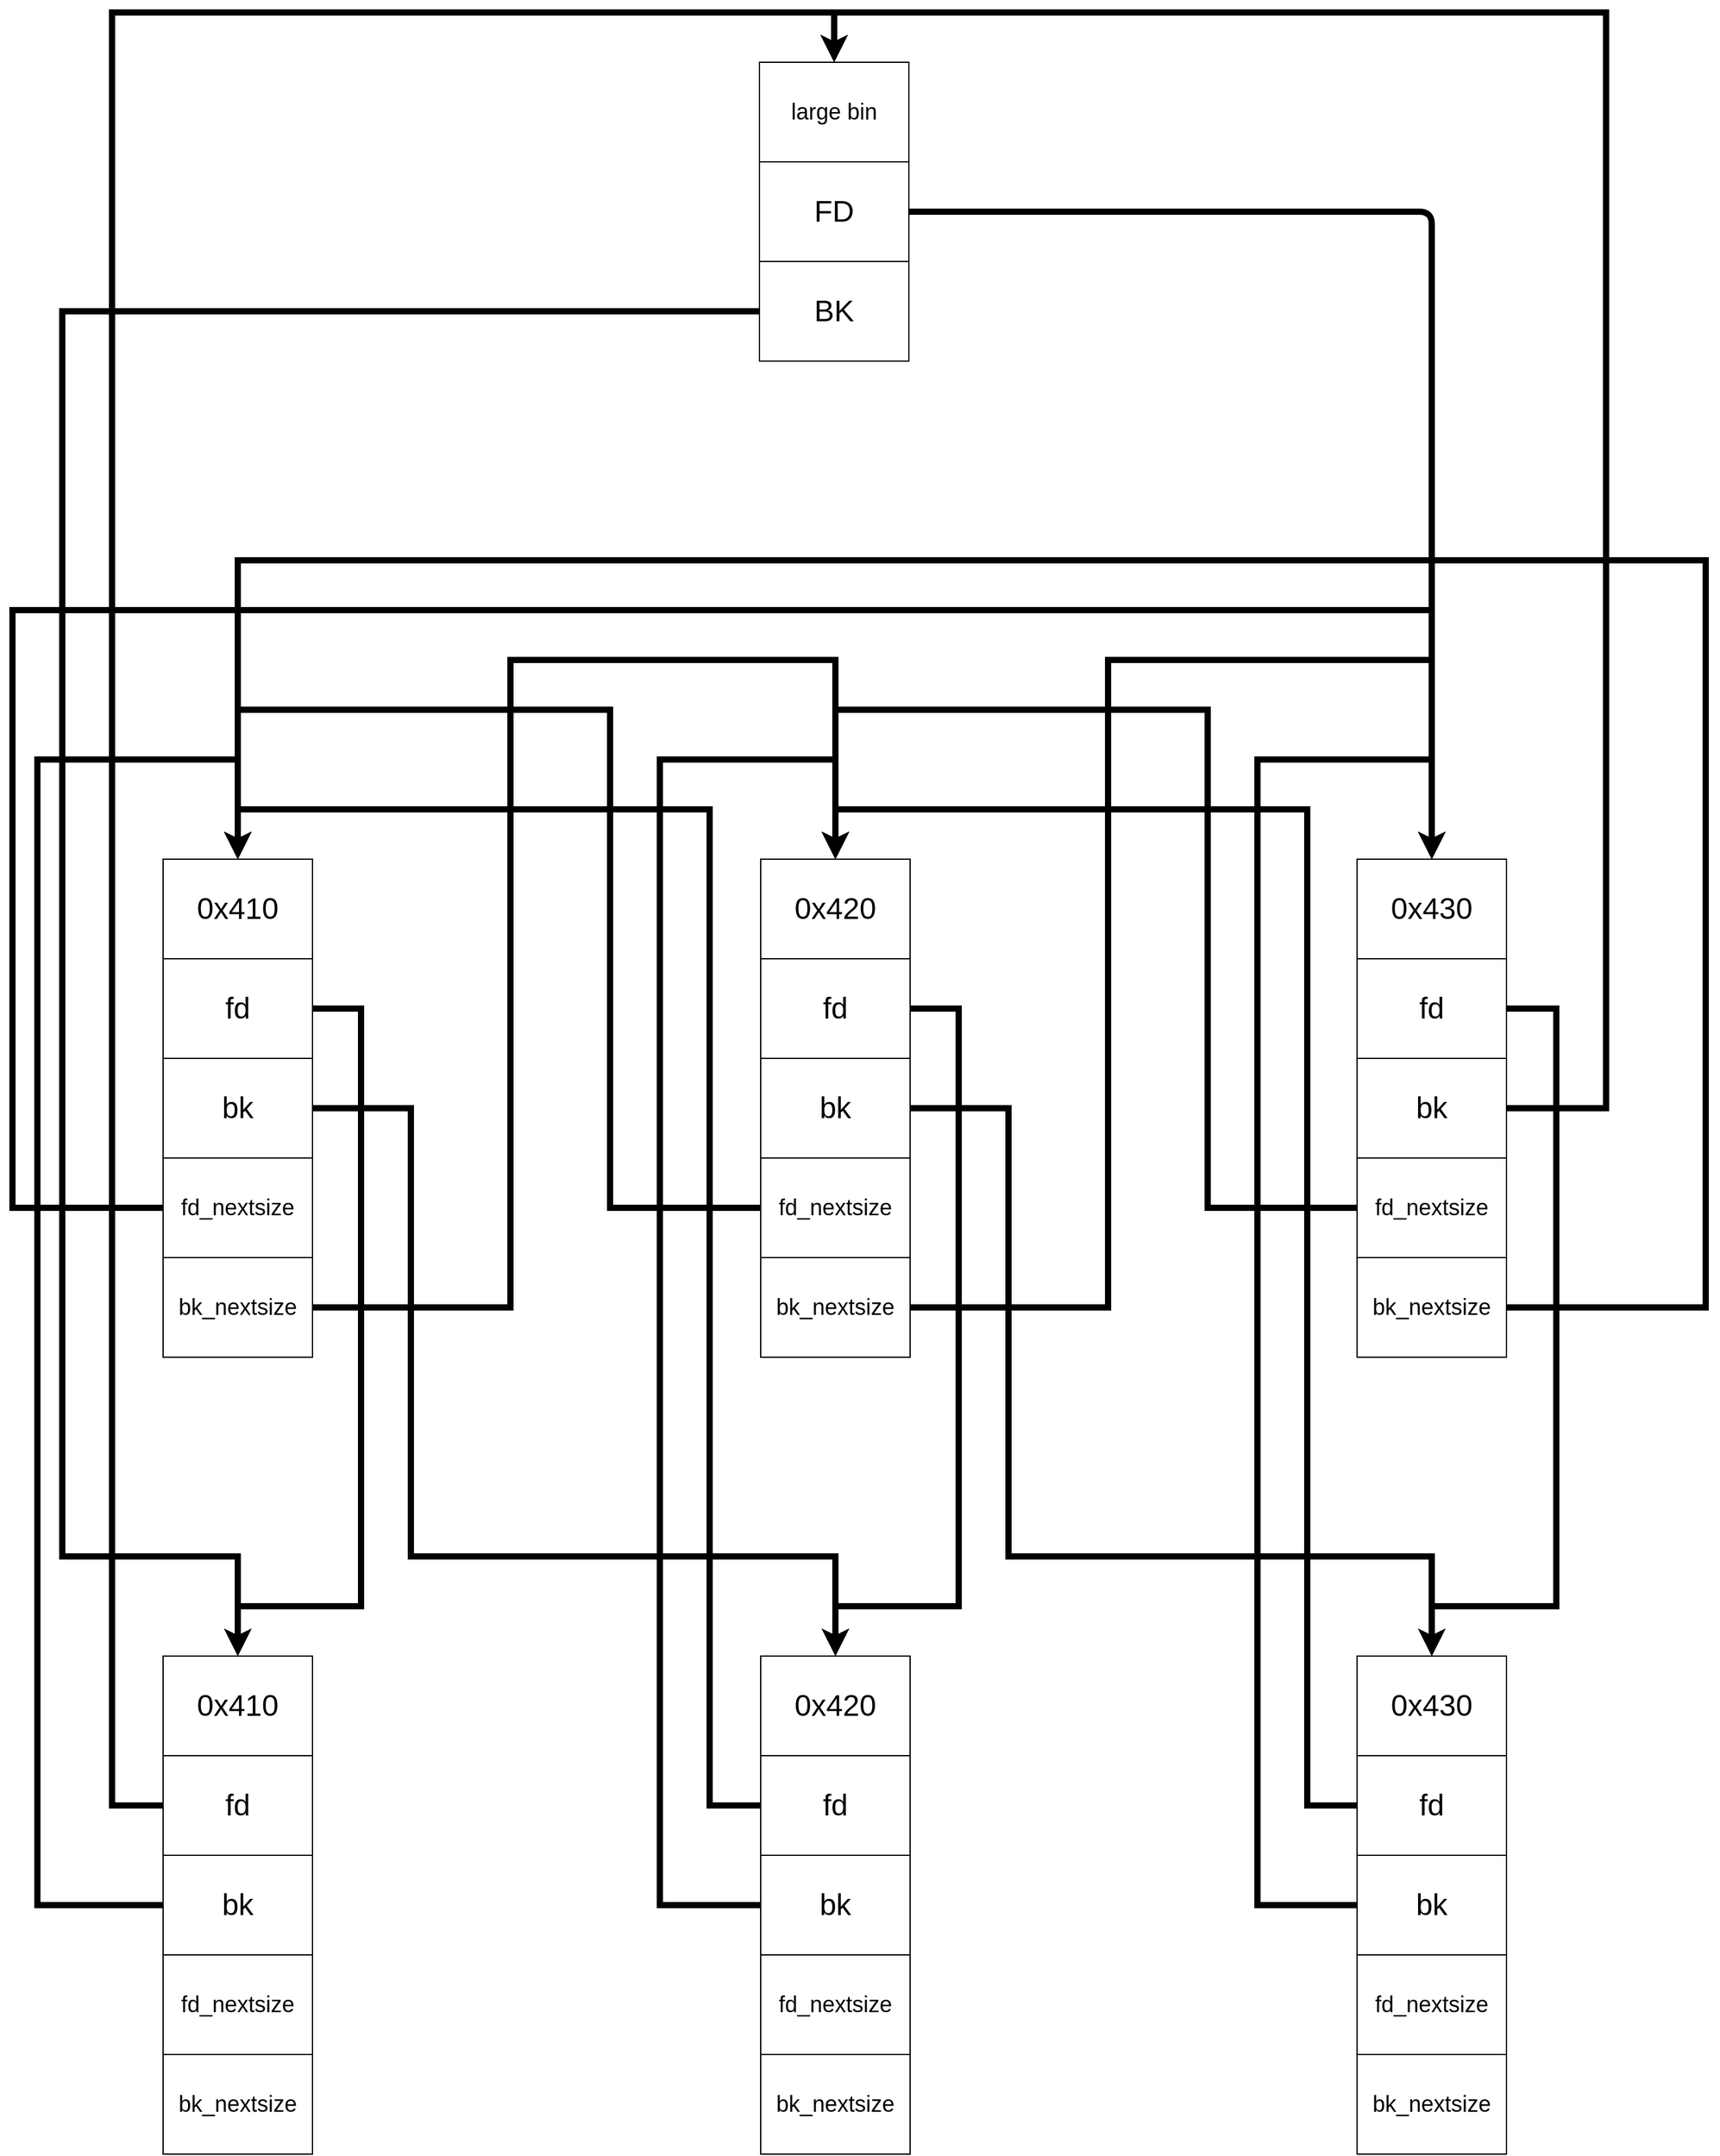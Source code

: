 <mxfile version="24.7.5">
  <diagram id="8qkl6YCMyCijxVX-pLjr" name="第 1 页">
    <mxGraphModel dx="1753" dy="1739" grid="1" gridSize="10" guides="1" tooltips="1" connect="1" arrows="1" fold="1" page="1" pageScale="1" pageWidth="827" pageHeight="1169" math="0" shadow="0">
      <root>
        <mxCell id="0" />
        <mxCell id="1" parent="0" />
        <mxCell id="2" value="" style="rounded=0;whiteSpace=wrap;html=1;" parent="1" vertex="1">
          <mxGeometry x="1121" y="720" width="120" height="400" as="geometry" />
        </mxCell>
        <mxCell id="3" value="&lt;font style=&quot;font-size: 24px;&quot;&gt;0x410&lt;/font&gt;" style="rounded=0;whiteSpace=wrap;html=1;" parent="1" vertex="1">
          <mxGeometry x="1121" y="720" width="120" height="80" as="geometry" />
        </mxCell>
        <mxCell id="lCQpuxM8vOvWSEWwVI5c-75" style="edgeStyle=orthogonalEdgeStyle;rounded=0;orthogonalLoop=1;jettySize=auto;html=1;exitX=1;exitY=0.5;exitDx=0;exitDy=0;entryX=0.5;entryY=0;entryDx=0;entryDy=0;strokeWidth=5;" edge="1" parent="1" source="8" target="43">
          <mxGeometry relative="1" as="geometry">
            <Array as="points">
              <mxPoint x="1280" y="840" />
              <mxPoint x="1280" y="1320" />
              <mxPoint x="1181" y="1320" />
            </Array>
          </mxGeometry>
        </mxCell>
        <mxCell id="8" value="&lt;font style=&quot;font-size: 24px;&quot;&gt;fd&lt;/font&gt;" style="rounded=0;whiteSpace=wrap;html=1;" parent="1" vertex="1">
          <mxGeometry x="1121" y="800" width="120" height="80" as="geometry" />
        </mxCell>
        <mxCell id="lCQpuxM8vOvWSEWwVI5c-83" style="edgeStyle=orthogonalEdgeStyle;rounded=0;orthogonalLoop=1;jettySize=auto;html=1;exitX=1;exitY=0.5;exitDx=0;exitDy=0;entryX=0.5;entryY=0;entryDx=0;entryDy=0;strokeWidth=5;" edge="1" parent="1" source="9" target="49">
          <mxGeometry relative="1" as="geometry">
            <Array as="points">
              <mxPoint x="1320" y="920" />
              <mxPoint x="1320" y="1280" />
              <mxPoint x="1661" y="1280" />
            </Array>
          </mxGeometry>
        </mxCell>
        <mxCell id="9" value="&lt;font style=&quot;font-size: 24px;&quot;&gt;bk&lt;/font&gt;" style="rounded=0;whiteSpace=wrap;html=1;" parent="1" vertex="1">
          <mxGeometry x="1121" y="880" width="120" height="80" as="geometry" />
        </mxCell>
        <mxCell id="lCQpuxM8vOvWSEWwVI5c-93" style="edgeStyle=orthogonalEdgeStyle;rounded=0;orthogonalLoop=1;jettySize=auto;html=1;exitX=0;exitY=0.5;exitDx=0;exitDy=0;entryX=0.5;entryY=0;entryDx=0;entryDy=0;strokeWidth=5;" edge="1" parent="1" source="10" target="19">
          <mxGeometry relative="1" as="geometry">
            <Array as="points">
              <mxPoint x="1000" y="1000" />
              <mxPoint x="1000" y="520" />
              <mxPoint x="2140" y="520" />
            </Array>
          </mxGeometry>
        </mxCell>
        <mxCell id="10" value="&lt;font style=&quot;font-size: 18px;&quot;&gt;fd_nextsize&lt;/font&gt;" style="rounded=0;whiteSpace=wrap;html=1;" parent="1" vertex="1">
          <mxGeometry x="1121" y="960" width="120" height="80" as="geometry" />
        </mxCell>
        <mxCell id="lCQpuxM8vOvWSEWwVI5c-90" style="edgeStyle=orthogonalEdgeStyle;rounded=0;orthogonalLoop=1;jettySize=auto;html=1;exitX=1;exitY=0.5;exitDx=0;exitDy=0;entryX=0.5;entryY=0;entryDx=0;entryDy=0;strokeWidth=5;" edge="1" parent="1" source="11" target="13">
          <mxGeometry relative="1" as="geometry">
            <Array as="points">
              <mxPoint x="1400" y="1080" />
              <mxPoint x="1400" y="560" />
              <mxPoint x="1661" y="560" />
            </Array>
          </mxGeometry>
        </mxCell>
        <mxCell id="11" value="&lt;font style=&quot;font-size: 18px;&quot;&gt;bk_nextsize&lt;/font&gt;" style="rounded=0;whiteSpace=wrap;html=1;" parent="1" vertex="1">
          <mxGeometry x="1121" y="1040" width="120" height="80" as="geometry" />
        </mxCell>
        <mxCell id="12" value="" style="rounded=0;whiteSpace=wrap;html=1;" parent="1" vertex="1">
          <mxGeometry x="1601" y="720" width="120" height="400" as="geometry" />
        </mxCell>
        <mxCell id="13" value="&lt;font style=&quot;font-size: 24px;&quot;&gt;0x420&lt;/font&gt;" style="rounded=0;whiteSpace=wrap;html=1;" parent="1" vertex="1">
          <mxGeometry x="1601" y="720" width="120" height="80" as="geometry" />
        </mxCell>
        <mxCell id="lCQpuxM8vOvWSEWwVI5c-73" style="edgeStyle=orthogonalEdgeStyle;rounded=0;orthogonalLoop=1;jettySize=auto;html=1;entryX=0.5;entryY=0;entryDx=0;entryDy=0;exitX=1;exitY=0.5;exitDx=0;exitDy=0;strokeWidth=5;" edge="1" parent="1" source="14" target="49">
          <mxGeometry relative="1" as="geometry">
            <mxPoint x="1790" y="1020" as="sourcePoint" />
            <Array as="points">
              <mxPoint x="1760" y="840" />
              <mxPoint x="1760" y="1320" />
              <mxPoint x="1661" y="1320" />
            </Array>
          </mxGeometry>
        </mxCell>
        <mxCell id="14" value="&lt;font style=&quot;font-size: 24px;&quot;&gt;fd&lt;/font&gt;" style="rounded=0;whiteSpace=wrap;html=1;" parent="1" vertex="1">
          <mxGeometry x="1601" y="800" width="120" height="80" as="geometry" />
        </mxCell>
        <mxCell id="lCQpuxM8vOvWSEWwVI5c-85" style="edgeStyle=orthogonalEdgeStyle;rounded=0;orthogonalLoop=1;jettySize=auto;html=1;exitX=1;exitY=0.5;exitDx=0;exitDy=0;entryX=0.5;entryY=0;entryDx=0;entryDy=0;strokeWidth=5;" edge="1" parent="1" source="15" target="55">
          <mxGeometry relative="1" as="geometry">
            <Array as="points">
              <mxPoint x="1800" y="920" />
              <mxPoint x="1800" y="1280" />
              <mxPoint x="2140" y="1280" />
            </Array>
          </mxGeometry>
        </mxCell>
        <mxCell id="15" value="&lt;font style=&quot;font-size: 24px;&quot;&gt;bk&lt;/font&gt;" style="rounded=0;whiteSpace=wrap;html=1;" parent="1" vertex="1">
          <mxGeometry x="1601" y="880" width="120" height="80" as="geometry" />
        </mxCell>
        <mxCell id="lCQpuxM8vOvWSEWwVI5c-89" style="edgeStyle=orthogonalEdgeStyle;rounded=0;orthogonalLoop=1;jettySize=auto;html=1;exitX=0;exitY=0.5;exitDx=0;exitDy=0;entryX=0.5;entryY=0;entryDx=0;entryDy=0;strokeWidth=5;" edge="1" parent="1" source="16" target="3">
          <mxGeometry relative="1" as="geometry">
            <Array as="points">
              <mxPoint x="1480" y="1000" />
              <mxPoint x="1480" y="600" />
              <mxPoint x="1181" y="600" />
            </Array>
          </mxGeometry>
        </mxCell>
        <mxCell id="16" value="&lt;font style=&quot;font-size: 18px;&quot;&gt;fd_nextsize&lt;/font&gt;" style="rounded=0;whiteSpace=wrap;html=1;" parent="1" vertex="1">
          <mxGeometry x="1601" y="960" width="120" height="80" as="geometry" />
        </mxCell>
        <mxCell id="lCQpuxM8vOvWSEWwVI5c-91" style="edgeStyle=orthogonalEdgeStyle;rounded=0;orthogonalLoop=1;jettySize=auto;html=1;exitX=1;exitY=0.5;exitDx=0;exitDy=0;entryX=0.5;entryY=0;entryDx=0;entryDy=0;strokeWidth=5;" edge="1" parent="1" source="17" target="19">
          <mxGeometry relative="1" as="geometry">
            <Array as="points">
              <mxPoint x="1880" y="1080" />
              <mxPoint x="1880" y="560" />
              <mxPoint x="2140" y="560" />
            </Array>
          </mxGeometry>
        </mxCell>
        <mxCell id="17" value="&lt;font style=&quot;font-size: 18px;&quot;&gt;bk_nextsize&lt;/font&gt;" style="rounded=0;whiteSpace=wrap;html=1;" parent="1" vertex="1">
          <mxGeometry x="1601" y="1040" width="120" height="80" as="geometry" />
        </mxCell>
        <mxCell id="18" value="" style="rounded=0;whiteSpace=wrap;html=1;" parent="1" vertex="1">
          <mxGeometry x="2080" y="720" width="120" height="400" as="geometry" />
        </mxCell>
        <mxCell id="19" value="&lt;font style=&quot;font-size: 24px;&quot;&gt;0x430&lt;/font&gt;" style="rounded=0;whiteSpace=wrap;html=1;" parent="1" vertex="1">
          <mxGeometry x="2080" y="720" width="120" height="80" as="geometry" />
        </mxCell>
        <mxCell id="lCQpuxM8vOvWSEWwVI5c-71" style="edgeStyle=orthogonalEdgeStyle;rounded=0;orthogonalLoop=1;jettySize=auto;html=1;entryX=0.5;entryY=0;entryDx=0;entryDy=0;exitX=1;exitY=0.5;exitDx=0;exitDy=0;strokeWidth=5;" edge="1" parent="1" source="20" target="55">
          <mxGeometry relative="1" as="geometry">
            <Array as="points">
              <mxPoint x="2240" y="840" />
              <mxPoint x="2240" y="1320" />
              <mxPoint x="2140" y="1320" />
            </Array>
          </mxGeometry>
        </mxCell>
        <mxCell id="20" value="&lt;font style=&quot;font-size: 24px;&quot;&gt;fd&lt;/font&gt;" style="rounded=0;whiteSpace=wrap;html=1;" parent="1" vertex="1">
          <mxGeometry x="2080" y="800" width="120" height="80" as="geometry" />
        </mxCell>
        <mxCell id="lCQpuxM8vOvWSEWwVI5c-87" style="edgeStyle=orthogonalEdgeStyle;rounded=0;orthogonalLoop=1;jettySize=auto;html=1;exitX=1;exitY=0.5;exitDx=0;exitDy=0;entryX=0.5;entryY=0;entryDx=0;entryDy=0;strokeWidth=5;" edge="1" parent="1" source="21" target="61">
          <mxGeometry relative="1" as="geometry">
            <Array as="points">
              <mxPoint x="2280" y="920" />
              <mxPoint x="2280" y="40" />
              <mxPoint x="1660" y="40" />
            </Array>
          </mxGeometry>
        </mxCell>
        <mxCell id="21" value="&lt;font style=&quot;font-size: 24px;&quot;&gt;bk&lt;/font&gt;" style="rounded=0;whiteSpace=wrap;html=1;" parent="1" vertex="1">
          <mxGeometry x="2080" y="880" width="120" height="80" as="geometry" />
        </mxCell>
        <mxCell id="lCQpuxM8vOvWSEWwVI5c-88" style="edgeStyle=orthogonalEdgeStyle;rounded=0;orthogonalLoop=1;jettySize=auto;html=1;exitX=0;exitY=0.5;exitDx=0;exitDy=0;entryX=0.5;entryY=0;entryDx=0;entryDy=0;strokeWidth=5;" edge="1" parent="1" source="22" target="13">
          <mxGeometry relative="1" as="geometry">
            <Array as="points">
              <mxPoint x="1960" y="1000" />
              <mxPoint x="1960" y="600" />
              <mxPoint x="1661" y="600" />
            </Array>
          </mxGeometry>
        </mxCell>
        <mxCell id="22" value="&lt;font style=&quot;font-size: 18px;&quot;&gt;fd_nextsize&lt;/font&gt;" style="rounded=0;whiteSpace=wrap;html=1;" parent="1" vertex="1">
          <mxGeometry x="2080" y="960" width="120" height="80" as="geometry" />
        </mxCell>
        <mxCell id="lCQpuxM8vOvWSEWwVI5c-94" style="edgeStyle=orthogonalEdgeStyle;rounded=0;orthogonalLoop=1;jettySize=auto;html=1;exitX=1;exitY=0.5;exitDx=0;exitDy=0;entryX=0.5;entryY=0;entryDx=0;entryDy=0;strokeWidth=5;" edge="1" parent="1" source="23" target="3">
          <mxGeometry relative="1" as="geometry">
            <Array as="points">
              <mxPoint x="2360" y="1080" />
              <mxPoint x="2360" y="480" />
              <mxPoint x="1181" y="480" />
            </Array>
          </mxGeometry>
        </mxCell>
        <mxCell id="23" value="&lt;font style=&quot;font-size: 18px;&quot;&gt;bk_nextsize&lt;/font&gt;" style="rounded=0;whiteSpace=wrap;html=1;" parent="1" vertex="1">
          <mxGeometry x="2080" y="1040" width="120" height="80" as="geometry" />
        </mxCell>
        <mxCell id="42" value="" style="rounded=0;whiteSpace=wrap;html=1;" parent="1" vertex="1">
          <mxGeometry x="1121" y="1360" width="120" height="400" as="geometry" />
        </mxCell>
        <mxCell id="43" value="&lt;font style=&quot;font-size: 24px;&quot;&gt;0x410&lt;/font&gt;" style="rounded=0;whiteSpace=wrap;html=1;" parent="1" vertex="1">
          <mxGeometry x="1121" y="1360" width="120" height="80" as="geometry" />
        </mxCell>
        <mxCell id="lCQpuxM8vOvWSEWwVI5c-77" style="edgeStyle=orthogonalEdgeStyle;rounded=0;orthogonalLoop=1;jettySize=auto;html=1;exitX=0;exitY=0.5;exitDx=0;exitDy=0;entryX=0.5;entryY=0;entryDx=0;entryDy=0;strokeWidth=5;" edge="1" parent="1" source="44" target="61">
          <mxGeometry relative="1" as="geometry">
            <Array as="points">
              <mxPoint x="1080" y="1480" />
              <mxPoint x="1080" y="40" />
              <mxPoint x="1660" y="40" />
            </Array>
          </mxGeometry>
        </mxCell>
        <mxCell id="44" value="&lt;font style=&quot;font-size: 24px;&quot;&gt;fd&lt;/font&gt;" style="rounded=0;whiteSpace=wrap;html=1;" parent="1" vertex="1">
          <mxGeometry x="1121" y="1440" width="120" height="80" as="geometry" />
        </mxCell>
        <mxCell id="lCQpuxM8vOvWSEWwVI5c-81" style="edgeStyle=orthogonalEdgeStyle;rounded=0;orthogonalLoop=1;jettySize=auto;html=1;exitX=0;exitY=0.5;exitDx=0;exitDy=0;entryX=0.5;entryY=0;entryDx=0;entryDy=0;strokeWidth=5;" edge="1" parent="1" source="45" target="3">
          <mxGeometry relative="1" as="geometry">
            <Array as="points">
              <mxPoint x="1020" y="1560" />
              <mxPoint x="1020" y="640" />
              <mxPoint x="1181" y="640" />
            </Array>
          </mxGeometry>
        </mxCell>
        <mxCell id="45" value="&lt;font style=&quot;font-size: 24px;&quot;&gt;bk&lt;/font&gt;" style="rounded=0;whiteSpace=wrap;html=1;" parent="1" vertex="1">
          <mxGeometry x="1121" y="1520" width="120" height="80" as="geometry" />
        </mxCell>
        <mxCell id="46" value="&lt;font style=&quot;font-size: 18px;&quot;&gt;fd_nextsize&lt;/font&gt;" style="rounded=0;whiteSpace=wrap;html=1;" parent="1" vertex="1">
          <mxGeometry x="1121" y="1600" width="120" height="80" as="geometry" />
        </mxCell>
        <mxCell id="47" value="&lt;font style=&quot;font-size: 18px;&quot;&gt;bk_nextsize&lt;/font&gt;" style="rounded=0;whiteSpace=wrap;html=1;" parent="1" vertex="1">
          <mxGeometry x="1121" y="1680" width="120" height="80" as="geometry" />
        </mxCell>
        <mxCell id="48" value="" style="rounded=0;whiteSpace=wrap;html=1;" parent="1" vertex="1">
          <mxGeometry x="1601" y="1360" width="120" height="400" as="geometry" />
        </mxCell>
        <mxCell id="49" value="&lt;font style=&quot;font-size: 24px;&quot;&gt;0x420&lt;/font&gt;" style="rounded=0;whiteSpace=wrap;html=1;" parent="1" vertex="1">
          <mxGeometry x="1601" y="1360" width="120" height="80" as="geometry" />
        </mxCell>
        <mxCell id="lCQpuxM8vOvWSEWwVI5c-74" style="edgeStyle=orthogonalEdgeStyle;rounded=0;orthogonalLoop=1;jettySize=auto;html=1;exitX=0;exitY=0.5;exitDx=0;exitDy=0;entryX=0.5;entryY=0;entryDx=0;entryDy=0;strokeWidth=5;" edge="1" parent="1" source="50" target="3">
          <mxGeometry relative="1" as="geometry">
            <Array as="points">
              <mxPoint x="1560" y="1480" />
              <mxPoint x="1560" y="680" />
              <mxPoint x="1181" y="680" />
            </Array>
          </mxGeometry>
        </mxCell>
        <mxCell id="lCQpuxM8vOvWSEWwVI5c-84" style="edgeStyle=orthogonalEdgeStyle;rounded=0;orthogonalLoop=1;jettySize=auto;html=1;exitX=0;exitY=0.5;exitDx=0;exitDy=0;entryX=0.5;entryY=0;entryDx=0;entryDy=0;strokeWidth=5;" edge="1" parent="1" source="51" target="13">
          <mxGeometry relative="1" as="geometry">
            <Array as="points">
              <mxPoint x="1520" y="1560" />
              <mxPoint x="1520" y="640" />
              <mxPoint x="1661" y="640" />
            </Array>
          </mxGeometry>
        </mxCell>
        <mxCell id="50" value="&lt;font style=&quot;font-size: 24px;&quot;&gt;fd&lt;/font&gt;" style="rounded=0;whiteSpace=wrap;html=1;" parent="1" vertex="1">
          <mxGeometry x="1601" y="1440" width="120" height="80" as="geometry" />
        </mxCell>
        <mxCell id="51" value="&lt;font style=&quot;font-size: 24px;&quot;&gt;bk&lt;/font&gt;" style="rounded=0;whiteSpace=wrap;html=1;" parent="1" vertex="1">
          <mxGeometry x="1601" y="1520" width="120" height="80" as="geometry" />
        </mxCell>
        <mxCell id="52" value="&lt;font style=&quot;font-size: 18px;&quot;&gt;fd_nextsize&lt;/font&gt;" style="rounded=0;whiteSpace=wrap;html=1;" parent="1" vertex="1">
          <mxGeometry x="1601" y="1600" width="120" height="80" as="geometry" />
        </mxCell>
        <mxCell id="53" value="&lt;font style=&quot;font-size: 18px;&quot;&gt;bk_nextsize&lt;/font&gt;" style="rounded=0;whiteSpace=wrap;html=1;" parent="1" vertex="1">
          <mxGeometry x="1601" y="1680" width="120" height="80" as="geometry" />
        </mxCell>
        <mxCell id="54" value="" style="rounded=0;whiteSpace=wrap;html=1;" parent="1" vertex="1">
          <mxGeometry x="2080" y="1360" width="120" height="400" as="geometry" />
        </mxCell>
        <mxCell id="55" value="&lt;font style=&quot;font-size: 24px;&quot;&gt;0x430&lt;/font&gt;" style="rounded=0;whiteSpace=wrap;html=1;" parent="1" vertex="1">
          <mxGeometry x="2080" y="1360" width="120" height="80" as="geometry" />
        </mxCell>
        <mxCell id="lCQpuxM8vOvWSEWwVI5c-72" style="edgeStyle=orthogonalEdgeStyle;rounded=0;orthogonalLoop=1;jettySize=auto;html=1;exitX=0;exitY=0.5;exitDx=0;exitDy=0;entryX=0.5;entryY=0;entryDx=0;entryDy=0;strokeWidth=5;" edge="1" parent="1" source="56" target="13">
          <mxGeometry relative="1" as="geometry">
            <Array as="points">
              <mxPoint x="2040" y="1480" />
              <mxPoint x="2040" y="680" />
              <mxPoint x="1661" y="680" />
            </Array>
          </mxGeometry>
        </mxCell>
        <mxCell id="56" value="&lt;font style=&quot;font-size: 24px;&quot;&gt;fd&lt;/font&gt;" style="rounded=0;whiteSpace=wrap;html=1;" parent="1" vertex="1">
          <mxGeometry x="2080" y="1440" width="120" height="80" as="geometry" />
        </mxCell>
        <mxCell id="lCQpuxM8vOvWSEWwVI5c-86" style="edgeStyle=orthogonalEdgeStyle;rounded=0;orthogonalLoop=1;jettySize=auto;html=1;exitX=0;exitY=0.5;exitDx=0;exitDy=0;entryX=0.5;entryY=0;entryDx=0;entryDy=0;strokeWidth=5;" edge="1" parent="1" source="57" target="19">
          <mxGeometry relative="1" as="geometry">
            <Array as="points">
              <mxPoint x="2000" y="1560" />
              <mxPoint x="2000" y="640" />
              <mxPoint x="2140" y="640" />
            </Array>
          </mxGeometry>
        </mxCell>
        <mxCell id="57" value="&lt;font style=&quot;font-size: 24px;&quot;&gt;bk&lt;/font&gt;" style="rounded=0;whiteSpace=wrap;html=1;" parent="1" vertex="1">
          <mxGeometry x="2080" y="1520" width="120" height="80" as="geometry" />
        </mxCell>
        <mxCell id="58" value="&lt;font style=&quot;font-size: 18px;&quot;&gt;fd_nextsize&lt;/font&gt;" style="rounded=0;whiteSpace=wrap;html=1;" parent="1" vertex="1">
          <mxGeometry x="2080" y="1600" width="120" height="80" as="geometry" />
        </mxCell>
        <mxCell id="59" value="&lt;font style=&quot;font-size: 18px;&quot;&gt;bk_nextsize&lt;/font&gt;" style="rounded=0;whiteSpace=wrap;html=1;" parent="1" vertex="1">
          <mxGeometry x="2080" y="1680" width="120" height="80" as="geometry" />
        </mxCell>
        <mxCell id="60" value="" style="rounded=0;whiteSpace=wrap;html=1;fontSize=18;" parent="1" vertex="1">
          <mxGeometry x="1601" y="80" width="119" height="240" as="geometry" />
        </mxCell>
        <mxCell id="61" value="large bin" style="rounded=0;whiteSpace=wrap;html=1;fontSize=18;" parent="1" vertex="1">
          <mxGeometry x="1600" y="80" width="120" height="80" as="geometry" />
        </mxCell>
        <mxCell id="66" style="edgeStyle=none;html=1;exitX=1;exitY=0.5;exitDx=0;exitDy=0;entryX=0.5;entryY=0;entryDx=0;entryDy=0;fontSize=24;strokeWidth=5;endSize=6;startSize=6;" parent="1" source="64" target="19" edge="1">
          <mxGeometry relative="1" as="geometry">
            <Array as="points">
              <mxPoint x="2140" y="200" />
            </Array>
          </mxGeometry>
        </mxCell>
        <mxCell id="64" value="&lt;font style=&quot;font-size: 24px;&quot;&gt;FD&lt;/font&gt;" style="rounded=0;whiteSpace=wrap;html=1;fontSize=18;" parent="1" vertex="1">
          <mxGeometry x="1600" y="160" width="120" height="80" as="geometry" />
        </mxCell>
        <mxCell id="lCQpuxM8vOvWSEWwVI5c-78" style="edgeStyle=orthogonalEdgeStyle;rounded=0;orthogonalLoop=1;jettySize=auto;html=1;exitX=0;exitY=0.5;exitDx=0;exitDy=0;entryX=0.5;entryY=0;entryDx=0;entryDy=0;strokeWidth=5;" edge="1" parent="1" source="65" target="43">
          <mxGeometry relative="1" as="geometry">
            <Array as="points">
              <mxPoint x="1040" y="280" />
              <mxPoint x="1040" y="1280" />
              <mxPoint x="1181" y="1280" />
            </Array>
          </mxGeometry>
        </mxCell>
        <mxCell id="65" value="&lt;font style=&quot;font-size: 24px;&quot;&gt;BK&lt;/font&gt;" style="rounded=0;whiteSpace=wrap;html=1;fontSize=18;" parent="1" vertex="1">
          <mxGeometry x="1600" y="240" width="120" height="80" as="geometry" />
        </mxCell>
      </root>
    </mxGraphModel>
  </diagram>
</mxfile>
